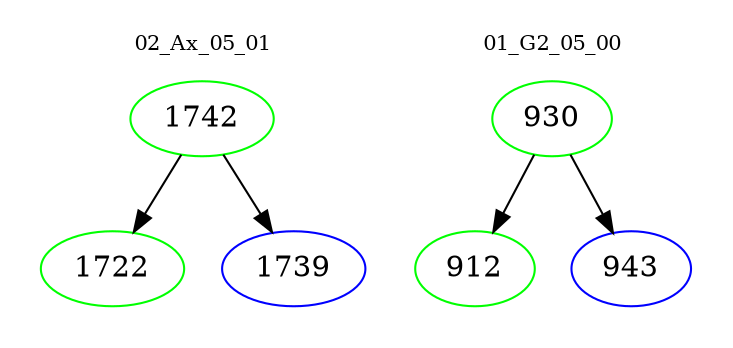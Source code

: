 digraph{
subgraph cluster_0 {
color = white
label = "02_Ax_05_01";
fontsize=10;
T0_1742 [label="1742", color="green"]
T0_1742 -> T0_1722 [color="black"]
T0_1722 [label="1722", color="green"]
T0_1742 -> T0_1739 [color="black"]
T0_1739 [label="1739", color="blue"]
}
subgraph cluster_1 {
color = white
label = "01_G2_05_00";
fontsize=10;
T1_930 [label="930", color="green"]
T1_930 -> T1_912 [color="black"]
T1_912 [label="912", color="green"]
T1_930 -> T1_943 [color="black"]
T1_943 [label="943", color="blue"]
}
}

